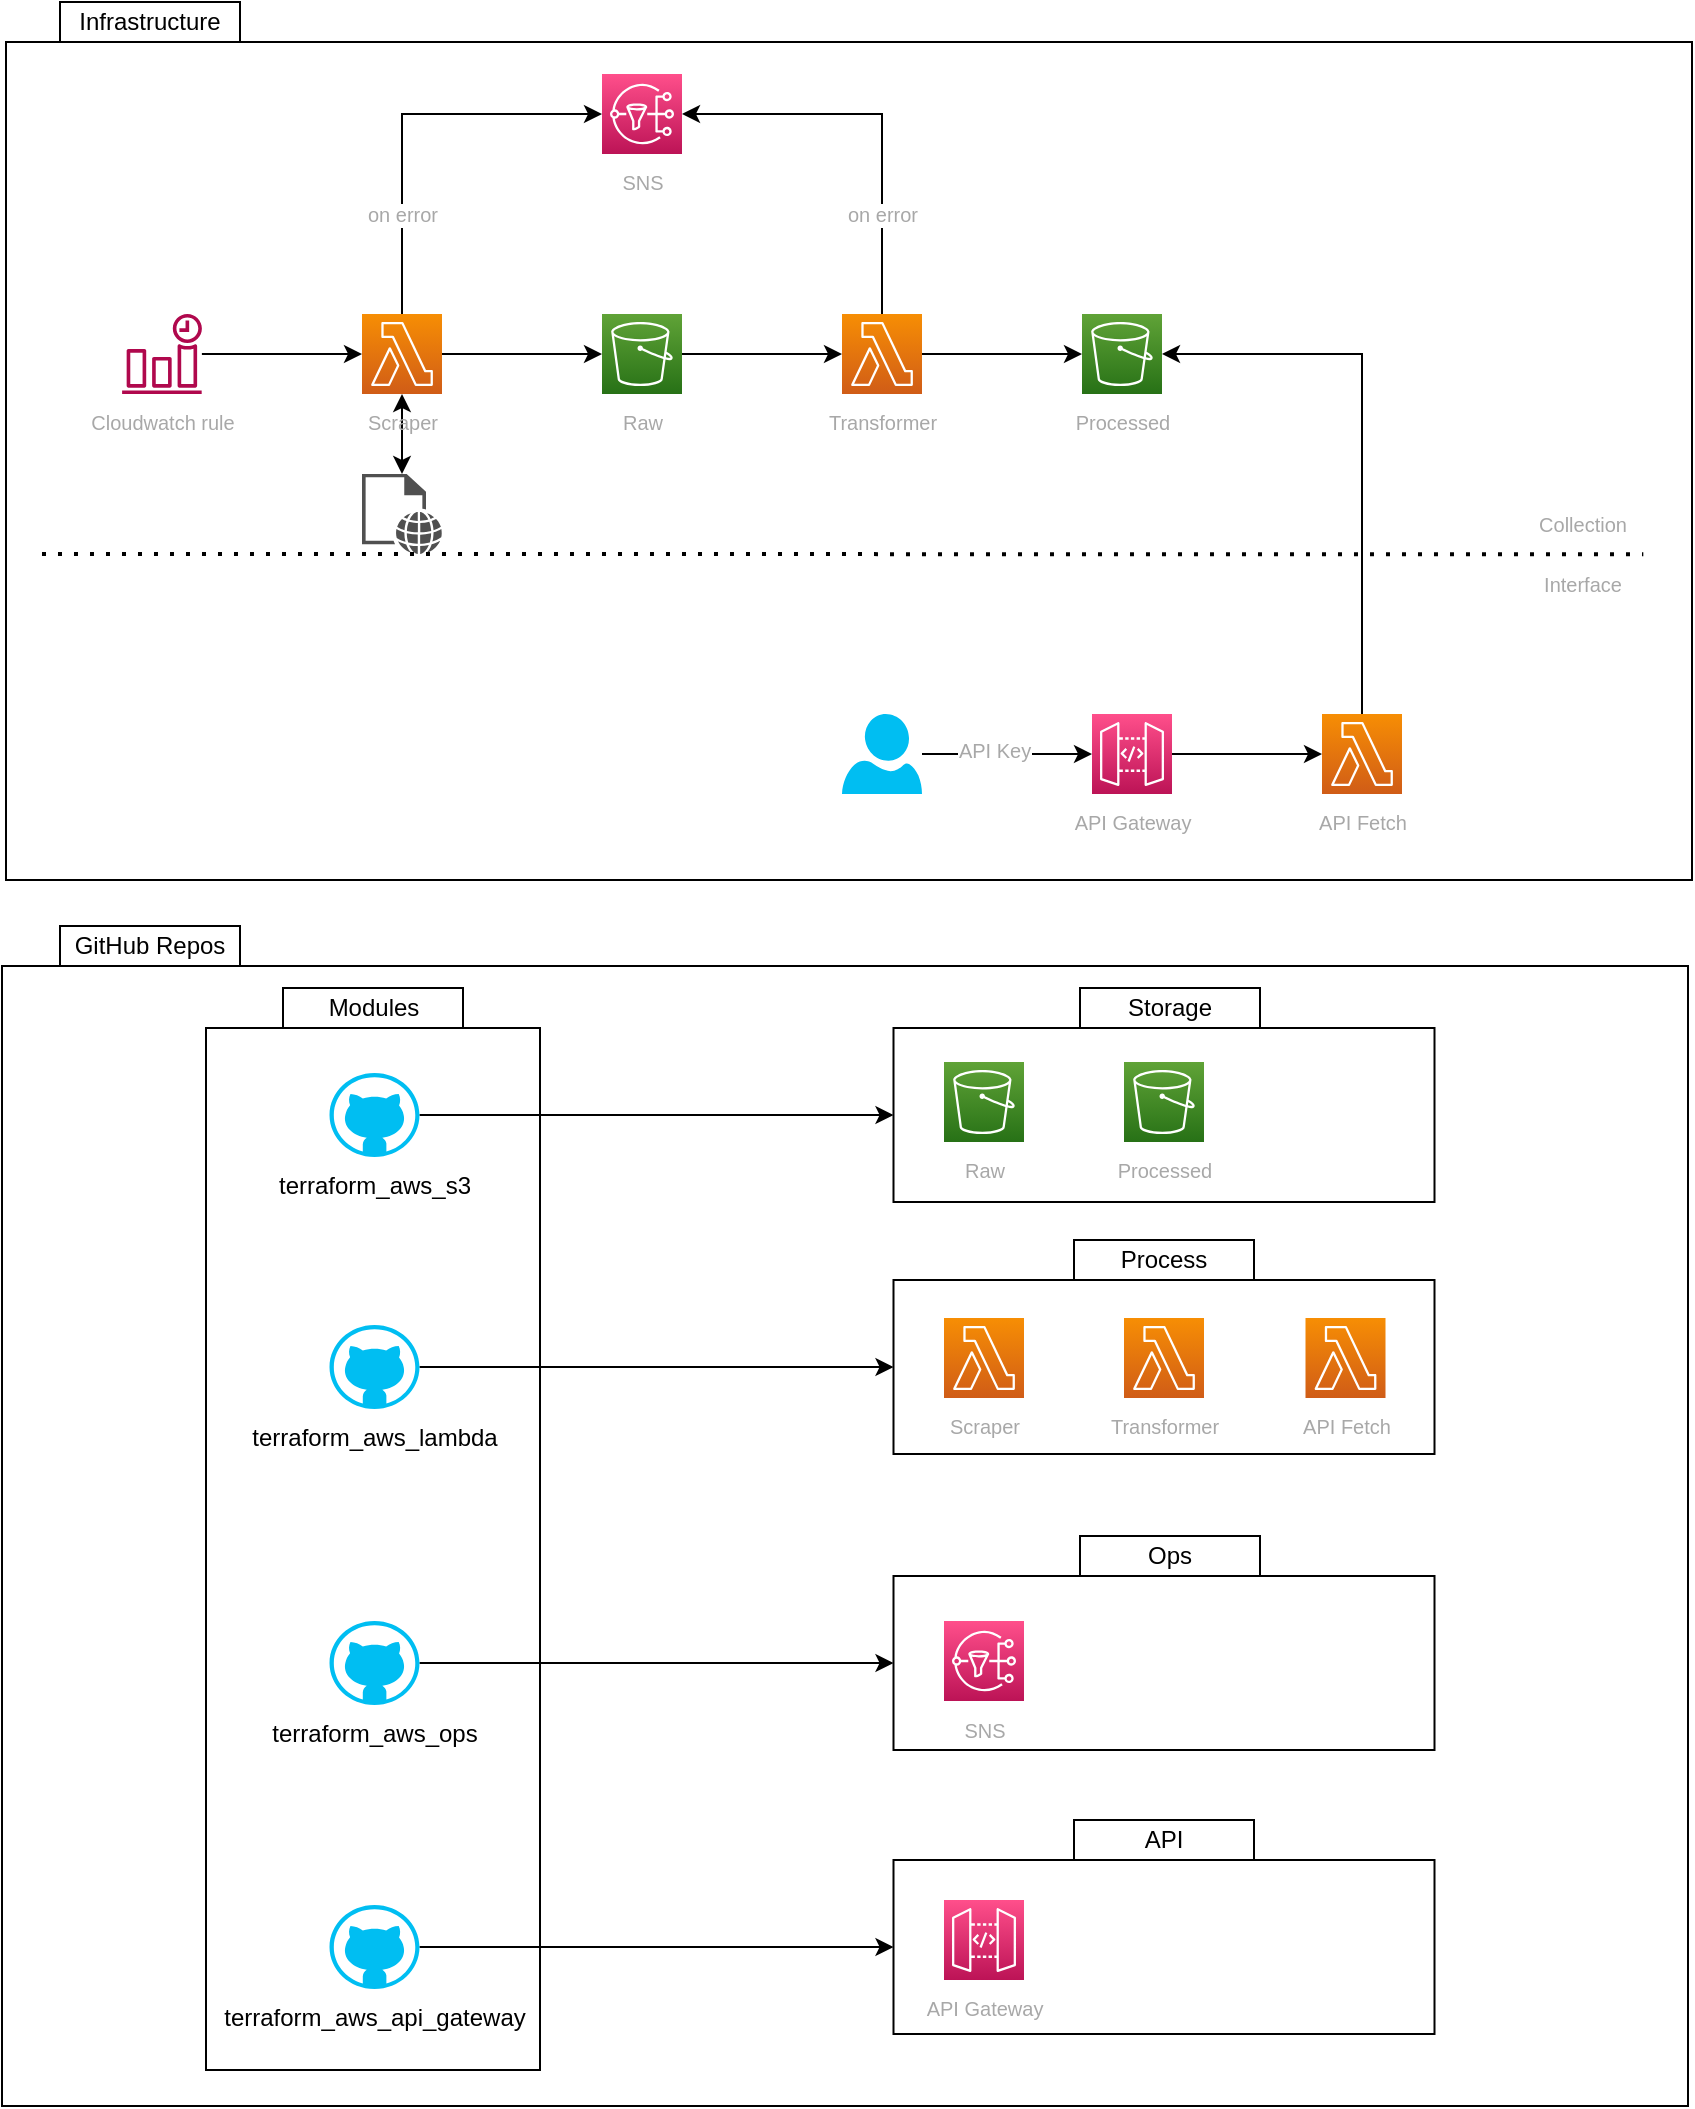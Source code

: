 <mxfile version="20.3.0" type="device"><diagram id="VQ2U64w_ggp7CO2N94mP" name="Page-1"><mxGraphModel dx="2062" dy="1235" grid="0" gridSize="10" guides="1" tooltips="1" connect="1" arrows="1" fold="1" page="0" pageScale="1" pageWidth="1169" pageHeight="827" math="0" shadow="0"><root><mxCell id="0"/><mxCell id="1" parent="0"/><mxCell id="XmeG8Gai3wkJkfgK3DV7-23" value="" style="rounded=0;whiteSpace=wrap;html=1;fillColor=none;" vertex="1" parent="1"><mxGeometry x="162" y="534" width="843" height="570" as="geometry"/></mxCell><mxCell id="XmeG8Gai3wkJkfgK3DV7-18" value="" style="rounded=0;whiteSpace=wrap;html=1;fillColor=none;" vertex="1" parent="1"><mxGeometry x="607.75" y="981" width="270.5" height="87" as="geometry"/></mxCell><mxCell id="XmeG8Gai3wkJkfgK3DV7-5" value="" style="rounded=0;whiteSpace=wrap;html=1;fillColor=none;" vertex="1" parent="1"><mxGeometry x="607.75" y="691" width="270.5" height="87" as="geometry"/></mxCell><mxCell id="UB8Hpx1jXRo_iKFsHxC2-7" style="edgeStyle=orthogonalEdgeStyle;rounded=0;orthogonalLoop=1;jettySize=auto;html=1;fontSize=10;fontColor=#A8A8A8;" parent="1" source="UB8Hpx1jXRo_iKFsHxC2-1" target="UB8Hpx1jXRo_iKFsHxC2-6" edge="1"><mxGeometry relative="1" as="geometry"/></mxCell><mxCell id="UB8Hpx1jXRo_iKFsHxC2-10" style="edgeStyle=orthogonalEdgeStyle;rounded=0;orthogonalLoop=1;jettySize=auto;html=1;fontSize=10;fontColor=#A8A8A8;startArrow=classic;startFill=1;" parent="1" source="UB8Hpx1jXRo_iKFsHxC2-1" target="UB8Hpx1jXRo_iKFsHxC2-9" edge="1"><mxGeometry relative="1" as="geometry"/></mxCell><mxCell id="UB8Hpx1jXRo_iKFsHxC2-27" style="edgeStyle=orthogonalEdgeStyle;rounded=0;orthogonalLoop=1;jettySize=auto;html=1;entryX=0;entryY=0.5;entryDx=0;entryDy=0;entryPerimeter=0;fontSize=10;fontColor=#A8A8A8;startArrow=none;startFill=0;" parent="1" source="UB8Hpx1jXRo_iKFsHxC2-1" target="UB8Hpx1jXRo_iKFsHxC2-26" edge="1"><mxGeometry relative="1" as="geometry"><Array as="points"><mxPoint x="362" y="108"/></Array></mxGeometry></mxCell><mxCell id="UB8Hpx1jXRo_iKFsHxC2-30" value="on error" style="edgeLabel;html=1;align=center;verticalAlign=middle;resizable=0;points=[];fontSize=10;fontColor=#A8A8A8;" parent="UB8Hpx1jXRo_iKFsHxC2-27" vertex="1" connectable="0"><mxGeometry x="-0.362" relative="1" as="geometry"><mxPoint y="14" as="offset"/></mxGeometry></mxCell><mxCell id="UB8Hpx1jXRo_iKFsHxC2-1" value="&lt;font style=&quot;font-size: 10px;&quot; color=&quot;#a8a8a8&quot;&gt;Scraper&lt;/font&gt;" style="sketch=0;points=[[0,0,0],[0.25,0,0],[0.5,0,0],[0.75,0,0],[1,0,0],[0,1,0],[0.25,1,0],[0.5,1,0],[0.75,1,0],[1,1,0],[0,0.25,0],[0,0.5,0],[0,0.75,0],[1,0.25,0],[1,0.5,0],[1,0.75,0]];outlineConnect=0;fontColor=#232F3E;gradientColor=#F78E04;gradientDirection=north;fillColor=#D05C17;strokeColor=#ffffff;dashed=0;verticalLabelPosition=bottom;verticalAlign=top;align=center;html=1;fontSize=12;fontStyle=0;aspect=fixed;shape=mxgraph.aws4.resourceIcon;resIcon=mxgraph.aws4.lambda;" parent="1" vertex="1"><mxGeometry x="342" y="208" width="40" height="40" as="geometry"/></mxCell><mxCell id="UB8Hpx1jXRo_iKFsHxC2-3" style="edgeStyle=orthogonalEdgeStyle;rounded=0;orthogonalLoop=1;jettySize=auto;html=1;entryX=0;entryY=0.5;entryDx=0;entryDy=0;entryPerimeter=0;" parent="1" source="UB8Hpx1jXRo_iKFsHxC2-2" target="UB8Hpx1jXRo_iKFsHxC2-1" edge="1"><mxGeometry relative="1" as="geometry"/></mxCell><mxCell id="UB8Hpx1jXRo_iKFsHxC2-2" value="&lt;font style=&quot;font-size: 10px;&quot; color=&quot;#a8a8a8&quot;&gt;Cloudwatch rule&lt;/font&gt;" style="sketch=0;outlineConnect=0;fontColor=#232F3E;gradientColor=none;fillColor=#B0084D;strokeColor=none;dashed=0;verticalLabelPosition=bottom;verticalAlign=top;align=center;html=1;fontSize=12;fontStyle=0;aspect=fixed;pointerEvents=1;shape=mxgraph.aws4.event_time_based;" parent="1" vertex="1"><mxGeometry x="222" y="208" width="40" height="40" as="geometry"/></mxCell><mxCell id="UB8Hpx1jXRo_iKFsHxC2-12" style="edgeStyle=orthogonalEdgeStyle;rounded=0;orthogonalLoop=1;jettySize=auto;html=1;fontSize=10;fontColor=#A8A8A8;startArrow=none;startFill=0;" parent="1" source="UB8Hpx1jXRo_iKFsHxC2-6" target="UB8Hpx1jXRo_iKFsHxC2-11" edge="1"><mxGeometry relative="1" as="geometry"/></mxCell><mxCell id="UB8Hpx1jXRo_iKFsHxC2-6" value="&lt;font style=&quot;font-size: 10px;&quot; color=&quot;#a8a8a8&quot;&gt;Raw&lt;/font&gt;" style="sketch=0;points=[[0,0,0],[0.25,0,0],[0.5,0,0],[0.75,0,0],[1,0,0],[0,1,0],[0.25,1,0],[0.5,1,0],[0.75,1,0],[1,1,0],[0,0.25,0],[0,0.5,0],[0,0.75,0],[1,0.25,0],[1,0.5,0],[1,0.75,0]];outlineConnect=0;fontColor=#232F3E;gradientColor=#60A337;gradientDirection=north;fillColor=#277116;strokeColor=#ffffff;dashed=0;verticalLabelPosition=bottom;verticalAlign=top;align=center;html=1;fontSize=12;fontStyle=0;aspect=fixed;shape=mxgraph.aws4.resourceIcon;resIcon=mxgraph.aws4.s3;" parent="1" vertex="1"><mxGeometry x="462" y="208" width="40" height="40" as="geometry"/></mxCell><mxCell id="UB8Hpx1jXRo_iKFsHxC2-9" value="" style="sketch=0;pointerEvents=1;shadow=0;dashed=0;html=1;strokeColor=none;fillColor=#505050;labelPosition=center;verticalLabelPosition=bottom;verticalAlign=top;outlineConnect=0;align=center;shape=mxgraph.office.concepts.web_page;fontSize=10;fontColor=#A8A8A8;" parent="1" vertex="1"><mxGeometry x="342" y="288" width="40" height="40" as="geometry"/></mxCell><mxCell id="UB8Hpx1jXRo_iKFsHxC2-14" style="edgeStyle=orthogonalEdgeStyle;rounded=0;orthogonalLoop=1;jettySize=auto;html=1;fontSize=10;fontColor=#A8A8A8;startArrow=none;startFill=0;" parent="1" source="UB8Hpx1jXRo_iKFsHxC2-11" target="UB8Hpx1jXRo_iKFsHxC2-13" edge="1"><mxGeometry relative="1" as="geometry"/></mxCell><mxCell id="UB8Hpx1jXRo_iKFsHxC2-28" style="edgeStyle=orthogonalEdgeStyle;rounded=0;orthogonalLoop=1;jettySize=auto;html=1;entryX=1;entryY=0.5;entryDx=0;entryDy=0;entryPerimeter=0;fontSize=10;fontColor=#A8A8A8;startArrow=none;startFill=0;" parent="1" source="UB8Hpx1jXRo_iKFsHxC2-11" target="UB8Hpx1jXRo_iKFsHxC2-26" edge="1"><mxGeometry relative="1" as="geometry"><Array as="points"><mxPoint x="602" y="108"/></Array></mxGeometry></mxCell><mxCell id="UB8Hpx1jXRo_iKFsHxC2-29" value="on error" style="edgeLabel;html=1;align=center;verticalAlign=middle;resizable=0;points=[];fontSize=10;fontColor=#A8A8A8;" parent="UB8Hpx1jXRo_iKFsHxC2-28" vertex="1" connectable="0"><mxGeometry x="-0.301" y="-1" relative="1" as="geometry"><mxPoint x="-1" y="20" as="offset"/></mxGeometry></mxCell><mxCell id="UB8Hpx1jXRo_iKFsHxC2-11" value="&lt;font color=&quot;#a8a8a8&quot;&gt;&lt;span style=&quot;font-size: 10px;&quot;&gt;Transformer&lt;/span&gt;&lt;/font&gt;" style="sketch=0;points=[[0,0,0],[0.25,0,0],[0.5,0,0],[0.75,0,0],[1,0,0],[0,1,0],[0.25,1,0],[0.5,1,0],[0.75,1,0],[1,1,0],[0,0.25,0],[0,0.5,0],[0,0.75,0],[1,0.25,0],[1,0.5,0],[1,0.75,0]];outlineConnect=0;fontColor=#232F3E;gradientColor=#F78E04;gradientDirection=north;fillColor=#D05C17;strokeColor=#ffffff;dashed=0;verticalLabelPosition=bottom;verticalAlign=top;align=center;html=1;fontSize=12;fontStyle=0;aspect=fixed;shape=mxgraph.aws4.resourceIcon;resIcon=mxgraph.aws4.lambda;" parent="1" vertex="1"><mxGeometry x="582" y="208" width="40" height="40" as="geometry"/></mxCell><mxCell id="UB8Hpx1jXRo_iKFsHxC2-13" value="&lt;font style=&quot;font-size: 10px;&quot; color=&quot;#a8a8a8&quot;&gt;Processed&lt;/font&gt;" style="sketch=0;points=[[0,0,0],[0.25,0,0],[0.5,0,0],[0.75,0,0],[1,0,0],[0,1,0],[0.25,1,0],[0.5,1,0],[0.75,1,0],[1,1,0],[0,0.25,0],[0,0.5,0],[0,0.75,0],[1,0.25,0],[1,0.5,0],[1,0.75,0]];outlineConnect=0;fontColor=#232F3E;gradientColor=#60A337;gradientDirection=north;fillColor=#277116;strokeColor=#ffffff;dashed=0;verticalLabelPosition=bottom;verticalAlign=top;align=center;html=1;fontSize=12;fontStyle=0;aspect=fixed;shape=mxgraph.aws4.resourceIcon;resIcon=mxgraph.aws4.s3;" parent="1" vertex="1"><mxGeometry x="702" y="208" width="40" height="40" as="geometry"/></mxCell><mxCell id="UB8Hpx1jXRo_iKFsHxC2-18" style="edgeStyle=orthogonalEdgeStyle;rounded=0;orthogonalLoop=1;jettySize=auto;html=1;entryX=0;entryY=0.5;entryDx=0;entryDy=0;entryPerimeter=0;fontSize=10;fontColor=#A8A8A8;startArrow=none;startFill=0;" parent="1" source="UB8Hpx1jXRo_iKFsHxC2-15" target="UB8Hpx1jXRo_iKFsHxC2-17" edge="1"><mxGeometry relative="1" as="geometry"/></mxCell><mxCell id="UB8Hpx1jXRo_iKFsHxC2-15" value="&lt;font style=&quot;font-size: 10px;&quot; color=&quot;#a8a8a8&quot;&gt;API Gateway&lt;/font&gt;" style="sketch=0;points=[[0,0,0],[0.25,0,0],[0.5,0,0],[0.75,0,0],[1,0,0],[0,1,0],[0.25,1,0],[0.5,1,0],[0.75,1,0],[1,1,0],[0,0.25,0],[0,0.5,0],[0,0.75,0],[1,0.25,0],[1,0.5,0],[1,0.75,0]];outlineConnect=0;fontColor=#232F3E;gradientColor=#FF4F8B;gradientDirection=north;fillColor=#BC1356;strokeColor=#ffffff;dashed=0;verticalLabelPosition=bottom;verticalAlign=top;align=center;html=1;fontSize=12;fontStyle=0;aspect=fixed;shape=mxgraph.aws4.resourceIcon;resIcon=mxgraph.aws4.api_gateway;" parent="1" vertex="1"><mxGeometry x="707" y="408" width="40" height="40" as="geometry"/></mxCell><mxCell id="UB8Hpx1jXRo_iKFsHxC2-19" style="edgeStyle=orthogonalEdgeStyle;rounded=0;orthogonalLoop=1;jettySize=auto;html=1;entryX=1;entryY=0.5;entryDx=0;entryDy=0;entryPerimeter=0;fontSize=10;fontColor=#A8A8A8;startArrow=none;startFill=0;" parent="1" source="UB8Hpx1jXRo_iKFsHxC2-17" target="UB8Hpx1jXRo_iKFsHxC2-13" edge="1"><mxGeometry relative="1" as="geometry"><Array as="points"><mxPoint x="842" y="228"/></Array></mxGeometry></mxCell><mxCell id="UB8Hpx1jXRo_iKFsHxC2-17" value="&lt;font color=&quot;#a8a8a8&quot;&gt;&lt;span style=&quot;font-size: 10px;&quot;&gt;API Fetch&lt;/span&gt;&lt;/font&gt;" style="sketch=0;points=[[0,0,0],[0.25,0,0],[0.5,0,0],[0.75,0,0],[1,0,0],[0,1,0],[0.25,1,0],[0.5,1,0],[0.75,1,0],[1,1,0],[0,0.25,0],[0,0.5,0],[0,0.75,0],[1,0.25,0],[1,0.5,0],[1,0.75,0]];outlineConnect=0;fontColor=#232F3E;gradientColor=#F78E04;gradientDirection=north;fillColor=#D05C17;strokeColor=#ffffff;dashed=0;verticalLabelPosition=bottom;verticalAlign=top;align=center;html=1;fontSize=12;fontStyle=0;aspect=fixed;shape=mxgraph.aws4.resourceIcon;resIcon=mxgraph.aws4.lambda;" parent="1" vertex="1"><mxGeometry x="822" y="408" width="40" height="40" as="geometry"/></mxCell><mxCell id="UB8Hpx1jXRo_iKFsHxC2-21" style="edgeStyle=orthogonalEdgeStyle;rounded=0;orthogonalLoop=1;jettySize=auto;html=1;fontSize=10;fontColor=#A8A8A8;startArrow=none;startFill=0;" parent="1" source="UB8Hpx1jXRo_iKFsHxC2-20" target="UB8Hpx1jXRo_iKFsHxC2-15" edge="1"><mxGeometry relative="1" as="geometry"/></mxCell><mxCell id="UB8Hpx1jXRo_iKFsHxC2-22" value="API Key" style="edgeLabel;html=1;align=center;verticalAlign=middle;resizable=0;points=[];fontSize=10;fontColor=#A8A8A8;" parent="UB8Hpx1jXRo_iKFsHxC2-21" vertex="1" connectable="0"><mxGeometry x="-0.15" y="2" relative="1" as="geometry"><mxPoint as="offset"/></mxGeometry></mxCell><mxCell id="UB8Hpx1jXRo_iKFsHxC2-20" value="" style="verticalLabelPosition=bottom;html=1;verticalAlign=top;align=center;strokeColor=none;fillColor=#00BEF2;shape=mxgraph.azure.user;fontSize=10;fontColor=#A8A8A8;" parent="1" vertex="1"><mxGeometry x="582" y="408" width="40" height="40" as="geometry"/></mxCell><mxCell id="UB8Hpx1jXRo_iKFsHxC2-23" value="" style="endArrow=none;dashed=1;html=1;dashPattern=1 3;strokeWidth=2;rounded=0;fontSize=10;fontColor=#A8A8A8;entryX=0.938;entryY=1.004;entryDx=0;entryDy=0;entryPerimeter=0;" parent="1" target="UB8Hpx1jXRo_iKFsHxC2-24" edge="1"><mxGeometry width="50" height="50" relative="1" as="geometry"><mxPoint x="182" y="328" as="sourcePoint"/><mxPoint x="1022" y="328" as="targetPoint"/></mxGeometry></mxCell><mxCell id="UB8Hpx1jXRo_iKFsHxC2-24" value="Collection" style="text;html=1;align=center;verticalAlign=middle;resizable=0;points=[];autosize=1;strokeColor=none;fillColor=none;fontSize=10;fontColor=#A8A8A8;" parent="1" vertex="1"><mxGeometry x="917" y="298" width="70" height="30" as="geometry"/></mxCell><mxCell id="UB8Hpx1jXRo_iKFsHxC2-25" value="Interface" style="text;html=1;align=center;verticalAlign=middle;resizable=0;points=[];autosize=1;strokeColor=none;fillColor=none;fontSize=10;fontColor=#A8A8A8;" parent="1" vertex="1"><mxGeometry x="922" y="328" width="60" height="30" as="geometry"/></mxCell><mxCell id="UB8Hpx1jXRo_iKFsHxC2-26" value="&lt;font color=&quot;#a8a8a8&quot; style=&quot;font-size: 10px;&quot;&gt;SNS&lt;/font&gt;" style="sketch=0;points=[[0,0,0],[0.25,0,0],[0.5,0,0],[0.75,0,0],[1,0,0],[0,1,0],[0.25,1,0],[0.5,1,0],[0.75,1,0],[1,1,0],[0,0.25,0],[0,0.5,0],[0,0.75,0],[1,0.25,0],[1,0.5,0],[1,0.75,0]];outlineConnect=0;fontColor=#232F3E;gradientColor=#FF4F8B;gradientDirection=north;fillColor=#BC1356;strokeColor=#ffffff;dashed=0;verticalLabelPosition=bottom;verticalAlign=top;align=center;html=1;fontSize=12;fontStyle=0;aspect=fixed;shape=mxgraph.aws4.resourceIcon;resIcon=mxgraph.aws4.sns;" parent="1" vertex="1"><mxGeometry x="462" y="88" width="40" height="40" as="geometry"/></mxCell><mxCell id="_ls3QLkUgVDlPhnRnZ2J-1" value="&lt;font style=&quot;font-size: 10px;&quot; color=&quot;#a8a8a8&quot;&gt;Raw&lt;/font&gt;" style="sketch=0;points=[[0,0,0],[0.25,0,0],[0.5,0,0],[0.75,0,0],[1,0,0],[0,1,0],[0.25,1,0],[0.5,1,0],[0.75,1,0],[1,1,0],[0,0.25,0],[0,0.5,0],[0,0.75,0],[1,0.25,0],[1,0.5,0],[1,0.75,0]];outlineConnect=0;fontColor=#232F3E;gradientColor=#60A337;gradientDirection=north;fillColor=#277116;strokeColor=#ffffff;dashed=0;verticalLabelPosition=bottom;verticalAlign=top;align=center;html=1;fontSize=12;fontStyle=0;aspect=fixed;shape=mxgraph.aws4.resourceIcon;resIcon=mxgraph.aws4.s3;" parent="1" vertex="1"><mxGeometry x="633" y="582" width="40" height="40" as="geometry"/></mxCell><mxCell id="_ls3QLkUgVDlPhnRnZ2J-2" value="&lt;font style=&quot;font-size: 10px;&quot; color=&quot;#a8a8a8&quot;&gt;Processed&lt;/font&gt;" style="sketch=0;points=[[0,0,0],[0.25,0,0],[0.5,0,0],[0.75,0,0],[1,0,0],[0,1,0],[0.25,1,0],[0.5,1,0],[0.75,1,0],[1,1,0],[0,0.25,0],[0,0.5,0],[0,0.75,0],[1,0.25,0],[1,0.5,0],[1,0.75,0]];outlineConnect=0;fontColor=#232F3E;gradientColor=#60A337;gradientDirection=north;fillColor=#277116;strokeColor=#ffffff;dashed=0;verticalLabelPosition=bottom;verticalAlign=top;align=center;html=1;fontSize=12;fontStyle=0;aspect=fixed;shape=mxgraph.aws4.resourceIcon;resIcon=mxgraph.aws4.s3;" parent="1" vertex="1"><mxGeometry x="723" y="582" width="40" height="40" as="geometry"/></mxCell><mxCell id="_ls3QLkUgVDlPhnRnZ2J-4" value="&lt;font style=&quot;font-size: 10px;&quot; color=&quot;#a8a8a8&quot;&gt;Scraper&lt;/font&gt;" style="sketch=0;points=[[0,0,0],[0.25,0,0],[0.5,0,0],[0.75,0,0],[1,0,0],[0,1,0],[0.25,1,0],[0.5,1,0],[0.75,1,0],[1,1,0],[0,0.25,0],[0,0.5,0],[0,0.75,0],[1,0.25,0],[1,0.5,0],[1,0.75,0]];outlineConnect=0;fontColor=#232F3E;gradientColor=#F78E04;gradientDirection=north;fillColor=#D05C17;strokeColor=#ffffff;dashed=0;verticalLabelPosition=bottom;verticalAlign=top;align=center;html=1;fontSize=12;fontStyle=0;aspect=fixed;shape=mxgraph.aws4.resourceIcon;resIcon=mxgraph.aws4.lambda;" parent="1" vertex="1"><mxGeometry x="633" y="710" width="40" height="40" as="geometry"/></mxCell><mxCell id="_ls3QLkUgVDlPhnRnZ2J-5" value="&lt;font color=&quot;#a8a8a8&quot;&gt;&lt;span style=&quot;font-size: 10px;&quot;&gt;Transformer&lt;/span&gt;&lt;/font&gt;" style="sketch=0;points=[[0,0,0],[0.25,0,0],[0.5,0,0],[0.75,0,0],[1,0,0],[0,1,0],[0.25,1,0],[0.5,1,0],[0.75,1,0],[1,1,0],[0,0.25,0],[0,0.5,0],[0,0.75,0],[1,0.25,0],[1,0.5,0],[1,0.75,0]];outlineConnect=0;fontColor=#232F3E;gradientColor=#F78E04;gradientDirection=north;fillColor=#D05C17;strokeColor=#ffffff;dashed=0;verticalLabelPosition=bottom;verticalAlign=top;align=center;html=1;fontSize=12;fontStyle=0;aspect=fixed;shape=mxgraph.aws4.resourceIcon;resIcon=mxgraph.aws4.lambda;" parent="1" vertex="1"><mxGeometry x="723" y="710" width="40" height="40" as="geometry"/></mxCell><mxCell id="_ls3QLkUgVDlPhnRnZ2J-6" value="&lt;font color=&quot;#a8a8a8&quot;&gt;&lt;span style=&quot;font-size: 10px;&quot;&gt;API Fetch&lt;/span&gt;&lt;/font&gt;" style="sketch=0;points=[[0,0,0],[0.25,0,0],[0.5,0,0],[0.75,0,0],[1,0,0],[0,1,0],[0.25,1,0],[0.5,1,0],[0.75,1,0],[1,1,0],[0,0.25,0],[0,0.5,0],[0,0.75,0],[1,0.25,0],[1,0.5,0],[1,0.75,0]];outlineConnect=0;fontColor=#232F3E;gradientColor=#F78E04;gradientDirection=north;fillColor=#D05C17;strokeColor=#ffffff;dashed=0;verticalLabelPosition=bottom;verticalAlign=top;align=center;html=1;fontSize=12;fontStyle=0;aspect=fixed;shape=mxgraph.aws4.resourceIcon;resIcon=mxgraph.aws4.lambda;" parent="1" vertex="1"><mxGeometry x="813.75" y="710" width="40" height="40" as="geometry"/></mxCell><mxCell id="_ls3QLkUgVDlPhnRnZ2J-8" value="&lt;font color=&quot;#a8a8a8&quot; style=&quot;font-size: 10px;&quot;&gt;SNS&lt;/font&gt;" style="sketch=0;points=[[0,0,0],[0.25,0,0],[0.5,0,0],[0.75,0,0],[1,0,0],[0,1,0],[0.25,1,0],[0.5,1,0],[0.75,1,0],[1,1,0],[0,0.25,0],[0,0.5,0],[0,0.75,0],[1,0.25,0],[1,0.5,0],[1,0.75,0]];outlineConnect=0;fontColor=#232F3E;gradientColor=#FF4F8B;gradientDirection=north;fillColor=#BC1356;strokeColor=#ffffff;dashed=0;verticalLabelPosition=bottom;verticalAlign=top;align=center;html=1;fontSize=12;fontStyle=0;aspect=fixed;shape=mxgraph.aws4.resourceIcon;resIcon=mxgraph.aws4.sns;" parent="1" vertex="1"><mxGeometry x="633" y="861.5" width="40" height="40" as="geometry"/></mxCell><mxCell id="_ls3QLkUgVDlPhnRnZ2J-9" value="&lt;font style=&quot;font-size: 10px;&quot; color=&quot;#a8a8a8&quot;&gt;API Gateway&lt;/font&gt;" style="sketch=0;points=[[0,0,0],[0.25,0,0],[0.5,0,0],[0.75,0,0],[1,0,0],[0,1,0],[0.25,1,0],[0.5,1,0],[0.75,1,0],[1,1,0],[0,0.25,0],[0,0.5,0],[0,0.75,0],[1,0.25,0],[1,0.5,0],[1,0.75,0]];outlineConnect=0;fontColor=#232F3E;gradientColor=#FF4F8B;gradientDirection=north;fillColor=#BC1356;strokeColor=#ffffff;dashed=0;verticalLabelPosition=bottom;verticalAlign=top;align=center;html=1;fontSize=12;fontStyle=0;aspect=fixed;shape=mxgraph.aws4.resourceIcon;resIcon=mxgraph.aws4.api_gateway;" parent="1" vertex="1"><mxGeometry x="633" y="1001" width="40" height="40" as="geometry"/></mxCell><mxCell id="_ls3QLkUgVDlPhnRnZ2J-11" value="" style="rounded=0;whiteSpace=wrap;html=1;fillColor=none;" parent="1" vertex="1"><mxGeometry x="607.75" y="565" width="270.5" height="87" as="geometry"/></mxCell><mxCell id="_ls3QLkUgVDlPhnRnZ2J-15" value="API" style="rounded=0;whiteSpace=wrap;html=1;fillColor=none;" parent="1" vertex="1"><mxGeometry x="698" y="961" width="90" height="20" as="geometry"/></mxCell><mxCell id="_ls3QLkUgVDlPhnRnZ2J-16" value="Ops" style="rounded=0;whiteSpace=wrap;html=1;fillColor=none;" parent="1" vertex="1"><mxGeometry x="701" y="819" width="90" height="20" as="geometry"/></mxCell><mxCell id="_ls3QLkUgVDlPhnRnZ2J-17" value="Process" style="rounded=0;whiteSpace=wrap;html=1;fillColor=none;" parent="1" vertex="1"><mxGeometry x="698" y="671" width="90" height="20" as="geometry"/></mxCell><mxCell id="_ls3QLkUgVDlPhnRnZ2J-18" value="Storage" style="rounded=0;whiteSpace=wrap;html=1;fillColor=none;" parent="1" vertex="1"><mxGeometry x="701" y="545" width="90" height="20" as="geometry"/></mxCell><mxCell id="XmeG8Gai3wkJkfgK3DV7-2" style="edgeStyle=orthogonalEdgeStyle;rounded=0;orthogonalLoop=1;jettySize=auto;html=1;entryX=0;entryY=0.5;entryDx=0;entryDy=0;" edge="1" parent="1" source="XmeG8Gai3wkJkfgK3DV7-1" target="_ls3QLkUgVDlPhnRnZ2J-11"><mxGeometry relative="1" as="geometry"/></mxCell><mxCell id="XmeG8Gai3wkJkfgK3DV7-1" value="terraform_aws_s3" style="verticalLabelPosition=bottom;html=1;verticalAlign=top;align=center;strokeColor=none;fillColor=#00BEF2;shape=mxgraph.azure.github_code;pointerEvents=1;" vertex="1" parent="1"><mxGeometry x="325.75" y="587.5" width="45" height="42" as="geometry"/></mxCell><mxCell id="XmeG8Gai3wkJkfgK3DV7-7" style="edgeStyle=orthogonalEdgeStyle;rounded=0;orthogonalLoop=1;jettySize=auto;html=1;entryX=0;entryY=0.5;entryDx=0;entryDy=0;" edge="1" parent="1" source="XmeG8Gai3wkJkfgK3DV7-8" target="XmeG8Gai3wkJkfgK3DV7-5"><mxGeometry relative="1" as="geometry"/></mxCell><mxCell id="XmeG8Gai3wkJkfgK3DV7-8" value="terraform_aws_lambda" style="verticalLabelPosition=bottom;html=1;verticalAlign=top;align=center;strokeColor=none;fillColor=#00BEF2;shape=mxgraph.azure.github_code;pointerEvents=1;" vertex="1" parent="1"><mxGeometry x="325.75" y="713.5" width="45" height="42" as="geometry"/></mxCell><mxCell id="XmeG8Gai3wkJkfgK3DV7-9" value="" style="rounded=0;whiteSpace=wrap;html=1;fillColor=none;" vertex="1" parent="1"><mxGeometry x="607.75" y="839" width="270.5" height="87" as="geometry"/></mxCell><mxCell id="XmeG8Gai3wkJkfgK3DV7-14" style="edgeStyle=orthogonalEdgeStyle;rounded=0;orthogonalLoop=1;jettySize=auto;html=1;entryX=0;entryY=0.5;entryDx=0;entryDy=0;" edge="1" parent="1" source="XmeG8Gai3wkJkfgK3DV7-15" target="XmeG8Gai3wkJkfgK3DV7-9"><mxGeometry relative="1" as="geometry"/></mxCell><mxCell id="XmeG8Gai3wkJkfgK3DV7-15" value="terraform_aws_ops" style="verticalLabelPosition=bottom;html=1;verticalAlign=top;align=center;strokeColor=none;fillColor=#00BEF2;shape=mxgraph.azure.github_code;pointerEvents=1;" vertex="1" parent="1"><mxGeometry x="325.75" y="861.5" width="45" height="42" as="geometry"/></mxCell><mxCell id="XmeG8Gai3wkJkfgK3DV7-19" style="edgeStyle=orthogonalEdgeStyle;rounded=0;orthogonalLoop=1;jettySize=auto;html=1;entryX=0;entryY=0.5;entryDx=0;entryDy=0;" edge="1" parent="1" source="XmeG8Gai3wkJkfgK3DV7-20" target="XmeG8Gai3wkJkfgK3DV7-18"><mxGeometry relative="1" as="geometry"/></mxCell><mxCell id="XmeG8Gai3wkJkfgK3DV7-20" value="terraform_aws_api_gateway" style="verticalLabelPosition=bottom;html=1;verticalAlign=top;align=center;strokeColor=none;fillColor=#00BEF2;shape=mxgraph.azure.github_code;pointerEvents=1;" vertex="1" parent="1"><mxGeometry x="325.75" y="1003.5" width="45" height="42" as="geometry"/></mxCell><mxCell id="XmeG8Gai3wkJkfgK3DV7-21" value="" style="rounded=0;whiteSpace=wrap;html=1;fillColor=none;" vertex="1" parent="1"><mxGeometry x="164" y="72" width="843" height="419" as="geometry"/></mxCell><mxCell id="XmeG8Gai3wkJkfgK3DV7-22" value="Infrastructure" style="rounded=0;whiteSpace=wrap;html=1;fillColor=none;" vertex="1" parent="1"><mxGeometry x="191" y="52" width="90" height="20" as="geometry"/></mxCell><mxCell id="XmeG8Gai3wkJkfgK3DV7-24" value="GitHub Repos" style="rounded=0;whiteSpace=wrap;html=1;fillColor=none;" vertex="1" parent="1"><mxGeometry x="191" y="514" width="90" height="20" as="geometry"/></mxCell><mxCell id="XmeG8Gai3wkJkfgK3DV7-25" value="" style="rounded=0;whiteSpace=wrap;html=1;fillColor=none;" vertex="1" parent="1"><mxGeometry x="264" y="565" width="167" height="521" as="geometry"/></mxCell><mxCell id="XmeG8Gai3wkJkfgK3DV7-27" value="Modules" style="rounded=0;whiteSpace=wrap;html=1;fillColor=none;" vertex="1" parent="1"><mxGeometry x="302.5" y="545" width="90" height="20" as="geometry"/></mxCell></root></mxGraphModel></diagram></mxfile>